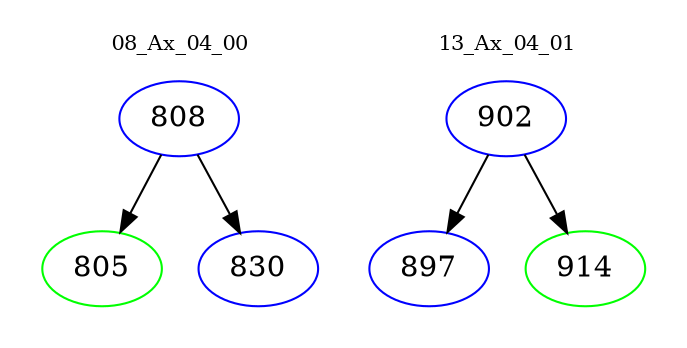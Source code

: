 digraph{
subgraph cluster_0 {
color = white
label = "08_Ax_04_00";
fontsize=10;
T0_808 [label="808", color="blue"]
T0_808 -> T0_805 [color="black"]
T0_805 [label="805", color="green"]
T0_808 -> T0_830 [color="black"]
T0_830 [label="830", color="blue"]
}
subgraph cluster_1 {
color = white
label = "13_Ax_04_01";
fontsize=10;
T1_902 [label="902", color="blue"]
T1_902 -> T1_897 [color="black"]
T1_897 [label="897", color="blue"]
T1_902 -> T1_914 [color="black"]
T1_914 [label="914", color="green"]
}
}
